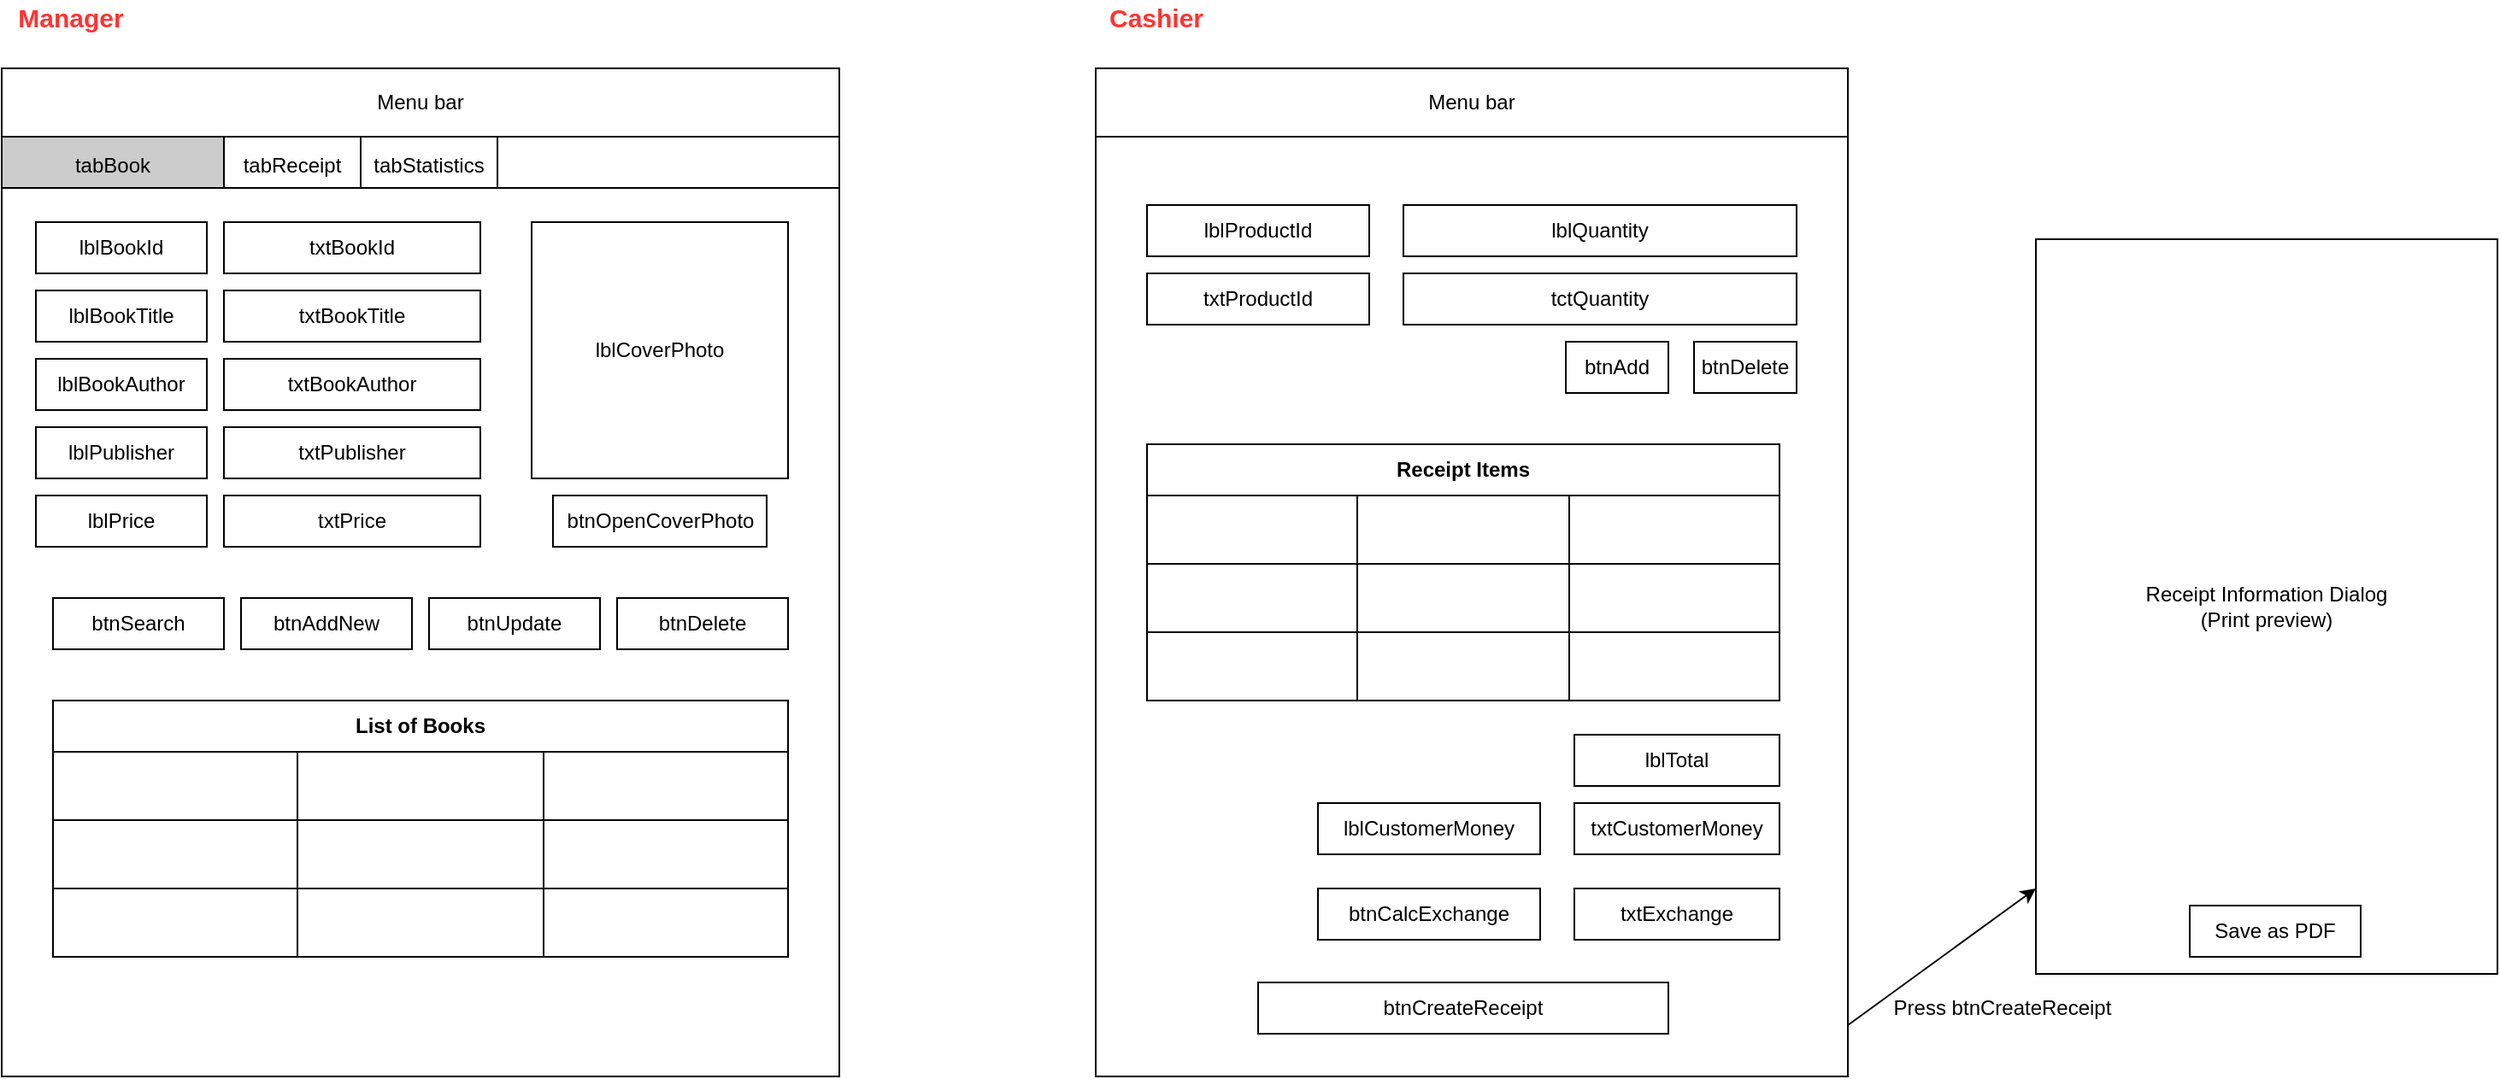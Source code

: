 <mxfile version="13.9.9" type="device"><diagram id="Vc4sLNO-3oev1JREjKLx" name="Page-1"><mxGraphModel dx="1851" dy="1768" grid="1" gridSize="10" guides="1" tooltips="1" connect="1" arrows="1" fold="1" page="1" pageScale="1" pageWidth="827" pageHeight="1169" math="0" shadow="0"><root><mxCell id="0"/><mxCell id="1" parent="0"/><mxCell id="jfSS91p8CtsZcxjyTNRK-52" value="" style="rounded=0;whiteSpace=wrap;html=1;" parent="1" vertex="1"><mxGeometry x="530" y="20" width="440" height="590" as="geometry"/></mxCell><mxCell id="jfSS91p8CtsZcxjyTNRK-1" value="Receipt Items" style="shape=table;html=1;whiteSpace=wrap;startSize=30;container=1;collapsible=0;childLayout=tableLayout;fontStyle=1;align=center;" parent="1" vertex="1"><mxGeometry x="560" y="240" width="370" height="150" as="geometry"/></mxCell><mxCell id="jfSS91p8CtsZcxjyTNRK-2" value="" style="shape=partialRectangle;html=1;whiteSpace=wrap;collapsible=0;dropTarget=0;pointerEvents=0;fillColor=none;top=0;left=0;bottom=0;right=0;points=[[0,0.5],[1,0.5]];portConstraint=eastwest;" parent="jfSS91p8CtsZcxjyTNRK-1" vertex="1"><mxGeometry y="30" width="370" height="40" as="geometry"/></mxCell><mxCell id="jfSS91p8CtsZcxjyTNRK-3" value="" style="shape=partialRectangle;html=1;whiteSpace=wrap;connectable=0;fillColor=none;top=0;left=0;bottom=0;right=0;overflow=hidden;" parent="jfSS91p8CtsZcxjyTNRK-2" vertex="1"><mxGeometry width="123" height="40" as="geometry"/></mxCell><mxCell id="jfSS91p8CtsZcxjyTNRK-4" value="" style="shape=partialRectangle;html=1;whiteSpace=wrap;connectable=0;fillColor=none;top=0;left=0;bottom=0;right=0;overflow=hidden;" parent="jfSS91p8CtsZcxjyTNRK-2" vertex="1"><mxGeometry x="123" width="124" height="40" as="geometry"/></mxCell><mxCell id="jfSS91p8CtsZcxjyTNRK-5" value="" style="shape=partialRectangle;html=1;whiteSpace=wrap;connectable=0;fillColor=none;top=0;left=0;bottom=0;right=0;overflow=hidden;" parent="jfSS91p8CtsZcxjyTNRK-2" vertex="1"><mxGeometry x="247" width="123" height="40" as="geometry"/></mxCell><mxCell id="jfSS91p8CtsZcxjyTNRK-6" value="" style="shape=partialRectangle;html=1;whiteSpace=wrap;collapsible=0;dropTarget=0;pointerEvents=0;fillColor=none;top=0;left=0;bottom=0;right=0;points=[[0,0.5],[1,0.5]];portConstraint=eastwest;" parent="jfSS91p8CtsZcxjyTNRK-1" vertex="1"><mxGeometry y="70" width="370" height="40" as="geometry"/></mxCell><mxCell id="jfSS91p8CtsZcxjyTNRK-7" value="" style="shape=partialRectangle;html=1;whiteSpace=wrap;connectable=0;fillColor=none;top=0;left=0;bottom=0;right=0;overflow=hidden;" parent="jfSS91p8CtsZcxjyTNRK-6" vertex="1"><mxGeometry width="123" height="40" as="geometry"/></mxCell><mxCell id="jfSS91p8CtsZcxjyTNRK-8" value="" style="shape=partialRectangle;html=1;whiteSpace=wrap;connectable=0;fillColor=none;top=0;left=0;bottom=0;right=0;overflow=hidden;" parent="jfSS91p8CtsZcxjyTNRK-6" vertex="1"><mxGeometry x="123" width="124" height="40" as="geometry"/></mxCell><mxCell id="jfSS91p8CtsZcxjyTNRK-9" value="" style="shape=partialRectangle;html=1;whiteSpace=wrap;connectable=0;fillColor=none;top=0;left=0;bottom=0;right=0;overflow=hidden;" parent="jfSS91p8CtsZcxjyTNRK-6" vertex="1"><mxGeometry x="247" width="123" height="40" as="geometry"/></mxCell><mxCell id="jfSS91p8CtsZcxjyTNRK-10" value="" style="shape=partialRectangle;html=1;whiteSpace=wrap;collapsible=0;dropTarget=0;pointerEvents=0;fillColor=none;top=0;left=0;bottom=0;right=0;points=[[0,0.5],[1,0.5]];portConstraint=eastwest;" parent="jfSS91p8CtsZcxjyTNRK-1" vertex="1"><mxGeometry y="110" width="370" height="40" as="geometry"/></mxCell><mxCell id="jfSS91p8CtsZcxjyTNRK-11" value="" style="shape=partialRectangle;html=1;whiteSpace=wrap;connectable=0;fillColor=none;top=0;left=0;bottom=0;right=0;overflow=hidden;" parent="jfSS91p8CtsZcxjyTNRK-10" vertex="1"><mxGeometry width="123" height="40" as="geometry"/></mxCell><mxCell id="jfSS91p8CtsZcxjyTNRK-12" value="" style="shape=partialRectangle;html=1;whiteSpace=wrap;connectable=0;fillColor=none;top=0;left=0;bottom=0;right=0;overflow=hidden;" parent="jfSS91p8CtsZcxjyTNRK-10" vertex="1"><mxGeometry x="123" width="124" height="40" as="geometry"/></mxCell><mxCell id="jfSS91p8CtsZcxjyTNRK-13" value="" style="shape=partialRectangle;html=1;whiteSpace=wrap;connectable=0;fillColor=none;top=0;left=0;bottom=0;right=0;overflow=hidden;" parent="jfSS91p8CtsZcxjyTNRK-10" vertex="1"><mxGeometry x="247" width="123" height="40" as="geometry"/></mxCell><mxCell id="jfSS91p8CtsZcxjyTNRK-35" value="txtProductId" style="rounded=0;whiteSpace=wrap;html=1;" parent="1" vertex="1"><mxGeometry x="560" y="140" width="130" height="30" as="geometry"/></mxCell><mxCell id="jfSS91p8CtsZcxjyTNRK-36" value="lblProductId" style="rounded=0;whiteSpace=wrap;html=1;" parent="1" vertex="1"><mxGeometry x="560" y="100" width="130" height="30" as="geometry"/></mxCell><mxCell id="jfSS91p8CtsZcxjyTNRK-37" value="tctQuantity" style="rounded=0;whiteSpace=wrap;html=1;" parent="1" vertex="1"><mxGeometry x="710" y="140" width="230" height="30" as="geometry"/></mxCell><mxCell id="jfSS91p8CtsZcxjyTNRK-38" value="lblQuantity" style="rounded=0;whiteSpace=wrap;html=1;" parent="1" vertex="1"><mxGeometry x="710" y="100" width="230" height="30" as="geometry"/></mxCell><mxCell id="jfSS91p8CtsZcxjyTNRK-39" value="btnDelete" style="rounded=0;whiteSpace=wrap;html=1;" parent="1" vertex="1"><mxGeometry x="880" y="180" width="60" height="30" as="geometry"/></mxCell><mxCell id="jfSS91p8CtsZcxjyTNRK-40" value="lblTotal" style="rounded=0;whiteSpace=wrap;html=1;" parent="1" vertex="1"><mxGeometry x="810" y="410" width="120" height="30" as="geometry"/></mxCell><mxCell id="jfSS91p8CtsZcxjyTNRK-41" value="txtCustomerMoney" style="rounded=0;whiteSpace=wrap;html=1;" parent="1" vertex="1"><mxGeometry x="810" y="450" width="120" height="30" as="geometry"/></mxCell><mxCell id="jfSS91p8CtsZcxjyTNRK-42" value="lblCustomerMoney" style="rounded=0;whiteSpace=wrap;html=1;" parent="1" vertex="1"><mxGeometry x="660" y="450" width="130" height="30" as="geometry"/></mxCell><mxCell id="jfSS91p8CtsZcxjyTNRK-43" value="btnCreateReceipt" style="rounded=0;whiteSpace=wrap;html=1;" parent="1" vertex="1"><mxGeometry x="625" y="555" width="240" height="30" as="geometry"/></mxCell><mxCell id="jfSS91p8CtsZcxjyTNRK-45" value="Receipt Information Dialog&lt;br&gt;(Print preview)" style="rounded=0;whiteSpace=wrap;html=1;" parent="1" vertex="1"><mxGeometry x="1080" y="120" width="270" height="430" as="geometry"/></mxCell><mxCell id="jfSS91p8CtsZcxjyTNRK-48" value="" style="endArrow=classic;html=1;" parent="1" edge="1"><mxGeometry width="50" height="50" relative="1" as="geometry"><mxPoint x="970" y="580" as="sourcePoint"/><mxPoint x="1080" y="500" as="targetPoint"/></mxGeometry></mxCell><mxCell id="jfSS91p8CtsZcxjyTNRK-49" value="Save as PDF" style="rounded=0;whiteSpace=wrap;html=1;" parent="1" vertex="1"><mxGeometry x="1170" y="510" width="100" height="30" as="geometry"/></mxCell><mxCell id="jfSS91p8CtsZcxjyTNRK-50" value="btnAdd" style="rounded=0;whiteSpace=wrap;html=1;" parent="1" vertex="1"><mxGeometry x="805" y="180" width="60" height="30" as="geometry"/></mxCell><mxCell id="jfSS91p8CtsZcxjyTNRK-51" value="btnCalcExchange" style="rounded=0;whiteSpace=wrap;html=1;" parent="1" vertex="1"><mxGeometry x="660" y="500" width="130" height="30" as="geometry"/></mxCell><mxCell id="jfSS91p8CtsZcxjyTNRK-53" value="Menu bar" style="rounded=0;whiteSpace=wrap;html=1;" parent="1" vertex="1"><mxGeometry x="530" y="20" width="440" height="40" as="geometry"/></mxCell><mxCell id="jfSS91p8CtsZcxjyTNRK-54" value="Cashier" style="text;html=1;align=center;verticalAlign=middle;resizable=0;points=[];autosize=1;fontStyle=1;fontSize=15;fontColor=#FF3333;" parent="1" vertex="1"><mxGeometry x="530" y="-20" width="70" height="20" as="geometry"/></mxCell><mxCell id="jfSS91p8CtsZcxjyTNRK-55" value="" style="rounded=0;whiteSpace=wrap;html=1;" parent="1" vertex="1"><mxGeometry x="-110" y="20" width="490" height="590" as="geometry"/></mxCell><mxCell id="jfSS91p8CtsZcxjyTNRK-56" value="Menu bar" style="rounded=0;whiteSpace=wrap;html=1;" parent="1" vertex="1"><mxGeometry x="-110" y="20" width="490" height="40" as="geometry"/></mxCell><mxCell id="jfSS91p8CtsZcxjyTNRK-57" value="&lt;font style=&quot;font-size: 12px&quot; color=&quot;#000000&quot;&gt;tabBook&lt;br&gt;&lt;/font&gt;" style="rounded=0;whiteSpace=wrap;html=1;fontSize=15;fontColor=#FF3333;fillColor=#CCCCCC;" parent="1" vertex="1"><mxGeometry x="-110" y="60" width="130" height="30" as="geometry"/></mxCell><mxCell id="jfSS91p8CtsZcxjyTNRK-58" value="&lt;font style=&quot;font-size: 12px&quot; color=&quot;#000000&quot;&gt;tabReceipt&lt;br&gt;&lt;/font&gt;" style="rounded=0;whiteSpace=wrap;html=1;fontSize=15;fontColor=#FF3333;" parent="1" vertex="1"><mxGeometry x="20" y="60" width="80" height="30" as="geometry"/></mxCell><mxCell id="jfSS91p8CtsZcxjyTNRK-59" value="&lt;font color=&quot;#000000&quot;&gt;&lt;span style=&quot;font-size: 12px&quot;&gt;tabStatistics&lt;/span&gt;&lt;/font&gt;" style="rounded=0;whiteSpace=wrap;html=1;fontSize=15;fontColor=#FF3333;" parent="1" vertex="1"><mxGeometry x="100" y="60" width="80" height="30" as="geometry"/></mxCell><mxCell id="jfSS91p8CtsZcxjyTNRK-60" value="" style="endArrow=none;html=1;fontSize=15;fontColor=#FF3333;" parent="1" edge="1"><mxGeometry width="50" height="50" relative="1" as="geometry"><mxPoint x="130" y="90" as="sourcePoint"/><mxPoint x="380" y="90" as="targetPoint"/></mxGeometry></mxCell><mxCell id="jfSS91p8CtsZcxjyTNRK-61" value="Manager" style="text;html=1;align=center;verticalAlign=middle;resizable=0;points=[];autosize=1;fontStyle=1;fontSize=15;fontColor=#FF3333;" parent="1" vertex="1"><mxGeometry x="-110" y="-20" width="80" height="20" as="geometry"/></mxCell><mxCell id="JeioIUZaJt--ZoCyKrR_-1" value="txtExchange" style="rounded=0;whiteSpace=wrap;html=1;" parent="1" vertex="1"><mxGeometry x="810" y="500" width="120" height="30" as="geometry"/></mxCell><mxCell id="JeioIUZaJt--ZoCyKrR_-2" value="Press btnCreateReceipt" style="text;html=1;align=center;verticalAlign=middle;resizable=0;points=[];autosize=1;" parent="1" vertex="1"><mxGeometry x="990" y="560" width="140" height="20" as="geometry"/></mxCell><mxCell id="oxEjYmDmcl4tDZNdLLsk-1" value="lblBookId" style="rounded=0;whiteSpace=wrap;html=1;" vertex="1" parent="1"><mxGeometry x="-90" y="110" width="100" height="30" as="geometry"/></mxCell><mxCell id="oxEjYmDmcl4tDZNdLLsk-2" value="lblBookTitle" style="rounded=0;whiteSpace=wrap;html=1;" vertex="1" parent="1"><mxGeometry x="-90" y="150" width="100" height="30" as="geometry"/></mxCell><mxCell id="oxEjYmDmcl4tDZNdLLsk-3" value="lblBookAuthor" style="rounded=0;whiteSpace=wrap;html=1;" vertex="1" parent="1"><mxGeometry x="-90" y="190" width="100" height="30" as="geometry"/></mxCell><mxCell id="oxEjYmDmcl4tDZNdLLsk-4" value="lblPublisher" style="rounded=0;whiteSpace=wrap;html=1;" vertex="1" parent="1"><mxGeometry x="-90" y="230" width="100" height="30" as="geometry"/></mxCell><mxCell id="oxEjYmDmcl4tDZNdLLsk-5" value="lblPrice" style="rounded=0;whiteSpace=wrap;html=1;" vertex="1" parent="1"><mxGeometry x="-90" y="270" width="100" height="30" as="geometry"/></mxCell><mxCell id="oxEjYmDmcl4tDZNdLLsk-6" value="txtBookId" style="rounded=0;whiteSpace=wrap;html=1;" vertex="1" parent="1"><mxGeometry x="20" y="110" width="150" height="30" as="geometry"/></mxCell><mxCell id="oxEjYmDmcl4tDZNdLLsk-7" value="txtBookTitle" style="rounded=0;whiteSpace=wrap;html=1;" vertex="1" parent="1"><mxGeometry x="20" y="150" width="150" height="30" as="geometry"/></mxCell><mxCell id="oxEjYmDmcl4tDZNdLLsk-8" value="txtBookAuthor" style="rounded=0;whiteSpace=wrap;html=1;" vertex="1" parent="1"><mxGeometry x="20" y="190" width="150" height="30" as="geometry"/></mxCell><mxCell id="oxEjYmDmcl4tDZNdLLsk-9" value="txtPublisher" style="rounded=0;whiteSpace=wrap;html=1;" vertex="1" parent="1"><mxGeometry x="20" y="230" width="150" height="30" as="geometry"/></mxCell><mxCell id="oxEjYmDmcl4tDZNdLLsk-10" value="txtPrice" style="rounded=0;whiteSpace=wrap;html=1;" vertex="1" parent="1"><mxGeometry x="20" y="270" width="150" height="30" as="geometry"/></mxCell><mxCell id="oxEjYmDmcl4tDZNdLLsk-11" value="lblCoverPhoto" style="rounded=0;whiteSpace=wrap;html=1;" vertex="1" parent="1"><mxGeometry x="200" y="110" width="150" height="150" as="geometry"/></mxCell><mxCell id="oxEjYmDmcl4tDZNdLLsk-12" value="btnOpenCoverPhoto" style="rounded=0;whiteSpace=wrap;html=1;" vertex="1" parent="1"><mxGeometry x="212.5" y="270" width="125" height="30" as="geometry"/></mxCell><mxCell id="oxEjYmDmcl4tDZNdLLsk-13" value="btnAddNew" style="rounded=0;whiteSpace=wrap;html=1;" vertex="1" parent="1"><mxGeometry x="30" y="330" width="100" height="30" as="geometry"/></mxCell><mxCell id="oxEjYmDmcl4tDZNdLLsk-14" value="btnUpdate" style="rounded=0;whiteSpace=wrap;html=1;" vertex="1" parent="1"><mxGeometry x="140" y="330" width="100" height="30" as="geometry"/></mxCell><mxCell id="oxEjYmDmcl4tDZNdLLsk-15" value="btnSearch" style="rounded=0;whiteSpace=wrap;html=1;" vertex="1" parent="1"><mxGeometry x="-80" y="330" width="100" height="30" as="geometry"/></mxCell><mxCell id="oxEjYmDmcl4tDZNdLLsk-16" value="btnDelete" style="rounded=0;whiteSpace=wrap;html=1;" vertex="1" parent="1"><mxGeometry x="250" y="330" width="100" height="30" as="geometry"/></mxCell><mxCell id="oxEjYmDmcl4tDZNdLLsk-17" value="List of Books" style="shape=table;html=1;whiteSpace=wrap;startSize=30;container=1;collapsible=0;childLayout=tableLayout;fontStyle=1;align=center;" vertex="1" parent="1"><mxGeometry x="-80" y="390" width="430" height="150" as="geometry"/></mxCell><mxCell id="oxEjYmDmcl4tDZNdLLsk-18" value="" style="shape=partialRectangle;html=1;whiteSpace=wrap;collapsible=0;dropTarget=0;pointerEvents=0;fillColor=none;top=0;left=0;bottom=0;right=0;points=[[0,0.5],[1,0.5]];portConstraint=eastwest;" vertex="1" parent="oxEjYmDmcl4tDZNdLLsk-17"><mxGeometry y="30" width="430" height="40" as="geometry"/></mxCell><mxCell id="oxEjYmDmcl4tDZNdLLsk-19" value="" style="shape=partialRectangle;html=1;whiteSpace=wrap;connectable=0;fillColor=none;top=0;left=0;bottom=0;right=0;overflow=hidden;" vertex="1" parent="oxEjYmDmcl4tDZNdLLsk-18"><mxGeometry width="143" height="40" as="geometry"/></mxCell><mxCell id="oxEjYmDmcl4tDZNdLLsk-20" value="" style="shape=partialRectangle;html=1;whiteSpace=wrap;connectable=0;fillColor=none;top=0;left=0;bottom=0;right=0;overflow=hidden;" vertex="1" parent="oxEjYmDmcl4tDZNdLLsk-18"><mxGeometry x="143" width="144" height="40" as="geometry"/></mxCell><mxCell id="oxEjYmDmcl4tDZNdLLsk-21" value="" style="shape=partialRectangle;html=1;whiteSpace=wrap;connectable=0;fillColor=none;top=0;left=0;bottom=0;right=0;overflow=hidden;" vertex="1" parent="oxEjYmDmcl4tDZNdLLsk-18"><mxGeometry x="287" width="143" height="40" as="geometry"/></mxCell><mxCell id="oxEjYmDmcl4tDZNdLLsk-22" value="" style="shape=partialRectangle;html=1;whiteSpace=wrap;collapsible=0;dropTarget=0;pointerEvents=0;fillColor=none;top=0;left=0;bottom=0;right=0;points=[[0,0.5],[1,0.5]];portConstraint=eastwest;" vertex="1" parent="oxEjYmDmcl4tDZNdLLsk-17"><mxGeometry y="70" width="430" height="40" as="geometry"/></mxCell><mxCell id="oxEjYmDmcl4tDZNdLLsk-23" value="" style="shape=partialRectangle;html=1;whiteSpace=wrap;connectable=0;fillColor=none;top=0;left=0;bottom=0;right=0;overflow=hidden;" vertex="1" parent="oxEjYmDmcl4tDZNdLLsk-22"><mxGeometry width="143" height="40" as="geometry"/></mxCell><mxCell id="oxEjYmDmcl4tDZNdLLsk-24" value="" style="shape=partialRectangle;html=1;whiteSpace=wrap;connectable=0;fillColor=none;top=0;left=0;bottom=0;right=0;overflow=hidden;" vertex="1" parent="oxEjYmDmcl4tDZNdLLsk-22"><mxGeometry x="143" width="144" height="40" as="geometry"/></mxCell><mxCell id="oxEjYmDmcl4tDZNdLLsk-25" value="" style="shape=partialRectangle;html=1;whiteSpace=wrap;connectable=0;fillColor=none;top=0;left=0;bottom=0;right=0;overflow=hidden;" vertex="1" parent="oxEjYmDmcl4tDZNdLLsk-22"><mxGeometry x="287" width="143" height="40" as="geometry"/></mxCell><mxCell id="oxEjYmDmcl4tDZNdLLsk-26" value="" style="shape=partialRectangle;html=1;whiteSpace=wrap;collapsible=0;dropTarget=0;pointerEvents=0;fillColor=none;top=0;left=0;bottom=0;right=0;points=[[0,0.5],[1,0.5]];portConstraint=eastwest;" vertex="1" parent="oxEjYmDmcl4tDZNdLLsk-17"><mxGeometry y="110" width="430" height="40" as="geometry"/></mxCell><mxCell id="oxEjYmDmcl4tDZNdLLsk-27" value="" style="shape=partialRectangle;html=1;whiteSpace=wrap;connectable=0;fillColor=none;top=0;left=0;bottom=0;right=0;overflow=hidden;" vertex="1" parent="oxEjYmDmcl4tDZNdLLsk-26"><mxGeometry width="143" height="40" as="geometry"/></mxCell><mxCell id="oxEjYmDmcl4tDZNdLLsk-28" value="" style="shape=partialRectangle;html=1;whiteSpace=wrap;connectable=0;fillColor=none;top=0;left=0;bottom=0;right=0;overflow=hidden;" vertex="1" parent="oxEjYmDmcl4tDZNdLLsk-26"><mxGeometry x="143" width="144" height="40" as="geometry"/></mxCell><mxCell id="oxEjYmDmcl4tDZNdLLsk-29" value="" style="shape=partialRectangle;html=1;whiteSpace=wrap;connectable=0;fillColor=none;top=0;left=0;bottom=0;right=0;overflow=hidden;" vertex="1" parent="oxEjYmDmcl4tDZNdLLsk-26"><mxGeometry x="287" width="143" height="40" as="geometry"/></mxCell></root></mxGraphModel></diagram></mxfile>